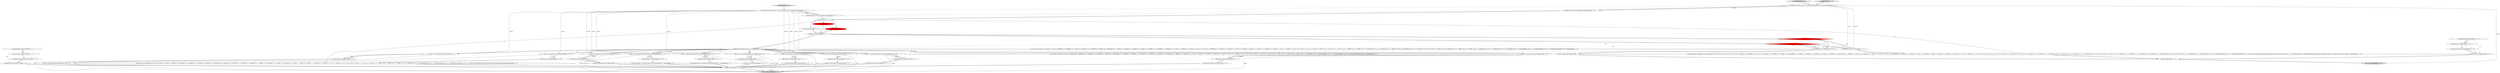 digraph {
62 [style = filled, label = "{setState(571)constant()}@@@26@@@['0', '0', '1']", fillcolor = white, shape = ellipse image = "AAA0AAABBB3BBB"];
13 [style = filled, label = "return _localctx@@@58@@@['1', '1', '0']", fillcolor = lightgray, shape = ellipse image = "AAA0AAABBB1BBB"];
40 [style = filled, label = "_localctx = new StarContext(_localctx)@@@38@@@['0', '0', '1']", fillcolor = white, shape = ellipse image = "AAA0AAABBB3BBB"];
60 [style = filled, label = "enterRule(_localctx,56,RULE_primaryExpression)@@@4@@@['0', '0', '1']", fillcolor = white, shape = ellipse image = "AAA0AAABBB3BBB"];
53 [style = filled, label = "_localctx = new ParenthesizedExpressionContext(_localctx)@@@87@@@['0', '0', '1']", fillcolor = white, shape = ellipse image = "AAA0AAABBB3BBB"];
45 [style = filled, label = "{setState(584)identifier()}@@@75@@@['0', '0', '1']", fillcolor = white, shape = ellipse image = "AAA0AAABBB3BBB"];
54 [style = filled, label = "enterOuterAlt(_localctx,10)@@@88@@@['0', '0', '1']", fillcolor = white, shape = ellipse image = "AAA0AAABBB3BBB"];
22 [style = filled, label = "primaryExpression['0', '0', '1']", fillcolor = lightgray, shape = diamond image = "AAA0AAABBB3BBB"];
14 [style = filled, label = "_errHandler.reportError(this,re)@@@52@@@['1', '1', '0']", fillcolor = white, shape = ellipse image = "AAA0AAABBB1BBB"];
23 [style = filled, label = "enterOuterAlt(_localctx,9)@@@81@@@['0', '0', '1']", fillcolor = white, shape = ellipse image = "AAA0AAABBB3BBB"];
5 [style = filled, label = "enterOuterAlt(_localctx,1)@@@10@@@['1', '1', '0']", fillcolor = white, shape = ellipse image = "AAA0AAABBB1BBB"];
21 [style = filled, label = "enterOuterAlt(_localctx,8)@@@74@@@['0', '0', '1']", fillcolor = white, shape = ellipse image = "AAA0AAABBB3BBB"];
8 [style = filled, label = "_errHandler.recover(this,re)@@@53@@@['1', '1', '0']", fillcolor = white, shape = ellipse image = "AAA0AAABBB1BBB"];
25 [style = filled, label = "{setState(586)match(T__0)setState(587)expression()setState(588)match(T__1)}@@@89@@@['0', '0', '1']", fillcolor = white, shape = ellipse image = "AAA0AAABBB3BBB"];
32 [style = filled, label = "_localctx.exception = re@@@101@@@['0', '0', '1']", fillcolor = white, shape = ellipse image = "AAA0AAABBB3BBB"];
34 [style = filled, label = "{exitRule()}@@@105@@@['0', '0', '1']", fillcolor = white, shape = ellipse image = "AAA0AAABBB3BBB"];
35 [style = filled, label = "enterOuterAlt(_localctx,7)@@@63@@@['0', '0', '1']", fillcolor = white, shape = ellipse image = "AAA0AAABBB3BBB"];
38 [style = filled, label = "return _localctx@@@108@@@['0', '0', '1']", fillcolor = lightgray, shape = ellipse image = "AAA0AAABBB3BBB"];
43 [style = filled, label = "_localctx = new ConstantDefaultContext(_localctx)@@@24@@@['0', '0', '1']", fillcolor = white, shape = ellipse image = "AAA0AAABBB3BBB"];
41 [style = filled, label = "getInterpreter().adaptivePredict(_input,82,_ctx)@@@9@@@['0', '0', '1']", fillcolor = white, shape = diamond image = "AAA0AAABBB3BBB"];
48 [style = filled, label = "_localctx = new StarContext(_localctx)@@@31@@@['0', '0', '1']", fillcolor = white, shape = ellipse image = "AAA0AAABBB3BBB"];
37 [style = filled, label = "enterOuterAlt(_localctx,1)@@@11@@@['0', '0', '1']", fillcolor = white, shape = ellipse image = "AAA0AAABBB3BBB"];
59 [style = filled, label = "enterOuterAlt(_localctx,3)@@@25@@@['0', '0', '1']", fillcolor = white, shape = ellipse image = "AAA0AAABBB3BBB"];
58 [style = filled, label = "_localctx = new FunctionContext(_localctx)@@@55@@@['0', '0', '1']", fillcolor = white, shape = ellipse image = "AAA0AAABBB3BBB"];
7 [style = filled, label = "{setState(315)expression()}@@@43@@@['1', '1', '0']", fillcolor = white, shape = ellipse image = "AAA0AAABBB1BBB"];
51 [style = filled, label = "enterOuterAlt(_localctx,5)@@@39@@@['0', '0', '1']", fillcolor = white, shape = ellipse image = "AAA0AAABBB3BBB"];
33 [style = filled, label = "(((_la) & ~0x3f) == 0 && ((1L << _la) & ((1L << ANALYZE) | (1L << ANALYZED) | (1L << CATALOGS) | (1L << COLUMNS) | (1L << DEBUG) | (1L << EXECUTABLE) | (1L << EXPLAIN) | (1L << FORMAT) | (1L << FUNCTIONS) | (1L << GRAPHVIZ) | (1L << MAPPED) | (1L << OPTIMIZED) | (1L << PARSED) | (1L << PHYSICAL) | (1L << PLAN) | (1L << RLIKE) | (1L << QUERY) | (1L << SCHEMAS) | (1L << SHOW) | (1L << SYS) | (1L << TABLES))) != 0) || ((((_la - 64)) & ~0x3f) == 0 && ((1L << (_la - 64)) & ((1L << (TEXT - 64)) | (1L << (TYPE - 64)) | (1L << (TYPES - 64)) | (1L << (VERIFY - 64)) | (1L << (IDENTIFIER - 64)) | (1L << (DIGIT_IDENTIFIER - 64)) | (1L << (QUOTED_IDENTIFIER - 64)) | (1L << (BACKQUOTED_IDENTIFIER - 64)))) != 0)@@@43@@@['0', '0', '1']", fillcolor = white, shape = diamond image = "AAA0AAABBB3BBB"];
42 [style = filled, label = "enterOuterAlt(_localctx,6)@@@56@@@['0', '0', '1']", fillcolor = white, shape = ellipse image = "AAA0AAABBB3BBB"];
16 [style = filled, label = "enterRule(_localctx,24,RULE_groupingExpressions)@@@4@@@['1', '1', '0']", fillcolor = white, shape = ellipse image = "AAA0AAABBB1BBB"];
1 [style = filled, label = "getInterpreter().adaptivePredict(_input,41,_ctx)@@@9@@@['1', '0', '0']", fillcolor = red, shape = diamond image = "AAA1AAABBB1BBB"];
56 [style = filled, label = "PrimaryExpressionContext _localctx = new PrimaryExpressionContext(_ctx,getState())@@@3@@@['0', '0', '1']", fillcolor = white, shape = ellipse image = "AAA0AAABBB3BBB"];
3 [style = filled, label = "_errHandler.sync(this)@@@8@@@['1', '1', '1']", fillcolor = white, shape = ellipse image = "AAA0AAABBB1BBB"];
52 [style = filled, label = "{setState(585)qualifiedName()}@@@82@@@['0', '0', '1']", fillcolor = white, shape = ellipse image = "AAA0AAABBB3BBB"];
27 [style = filled, label = "{setState(579)functionExpression()}@@@57@@@['0', '0', '1']", fillcolor = white, shape = ellipse image = "AAA0AAABBB3BBB"];
36 [style = filled, label = "_errHandler.recover(this,re)@@@103@@@['0', '0', '1']", fillcolor = white, shape = ellipse image = "AAA0AAABBB3BBB"];
39 [style = filled, label = "_localctx = new CastContext(_localctx)@@@10@@@['0', '0', '1']", fillcolor = white, shape = ellipse image = "AAA0AAABBB3BBB"];
61 [style = filled, label = "{setState(569)castExpression()}@@@12@@@['0', '0', '1']", fillcolor = white, shape = ellipse image = "AAA0AAABBB3BBB"];
2 [style = filled, label = "(((_la) & ~0x3f) == 0 && ((1L << _la) & ((1L << T__0) | (1L << ANALYZE) | (1L << ANALYZED) | (1L << CAST) | (1L << CATALOGS) | (1L << COLUMNS) | (1L << DEBUG) | (1L << EXECUTABLE) | (1L << EXISTS) | (1L << EXPLAIN) | (1L << EXTRACT) | (1L << FALSE) | (1L << FORMAT) | (1L << FUNCTIONS) | (1L << GRAPHVIZ) | (1L << LEFT) | (1L << MAPPED) | (1L << MATCH) | (1L << NOT) | (1L << NULL) | (1L << OPTIMIZED) | (1L << PARSED) | (1L << PHYSICAL) | (1L << PLAN) | (1L << RIGHT) | (1L << RLIKE) | (1L << QUERY) | (1L << SCHEMAS) | (1L << SHOW) | (1L << SYS) | (1L << TABLES))) != 0) || ((((_la - 64)) & ~0x3f) == 0 && ((1L << (_la - 64)) & ((1L << (TEXT - 64)) | (1L << (TRUE - 64)) | (1L << (TYPE - 64)) | (1L << (TYPES - 64)) | (1L << (VERIFY - 64)) | (1L << (FUNCTION_ESC - 64)) | (1L << (DATE_ESC - 64)) | (1L << (TIME_ESC - 64)) | (1L << (TIMESTAMP_ESC - 64)) | (1L << (GUID_ESC - 64)) | (1L << (PLUS - 64)) | (1L << (MINUS - 64)) | (1L << (ASTERISK - 64)) | (1L << (PARAM - 64)) | (1L << (STRING - 64)) | (1L << (INTEGER_VALUE - 64)) | (1L << (DECIMAL_VALUE - 64)) | (1L << (IDENTIFIER - 64)) | (1L << (DIGIT_IDENTIFIER - 64)) | (1L << (QUOTED_IDENTIFIER - 64)) | (1L << (BACKQUOTED_IDENTIFIER - 64)))) != 0)@@@16@@@['1', '1', '0']", fillcolor = white, shape = diamond image = "AAA0AAABBB1BBB"];
28 [style = filled, label = "enterOuterAlt(_localctx,4)@@@32@@@['0', '0', '1']", fillcolor = white, shape = ellipse image = "AAA0AAABBB3BBB"];
9 [style = filled, label = "GroupingExpressionsContext _localctx = new GroupingExpressionsContext(_ctx,getState())@@@3@@@['1', '1', '0']", fillcolor = white, shape = ellipse image = "AAA0AAABBB1BBB"];
49 [style = filled, label = "{setState(570)extractExpression()}@@@19@@@['0', '0', '1']", fillcolor = white, shape = ellipse image = "AAA0AAABBB3BBB"];
24 [style = filled, label = "_localctx = new SubqueryExpressionContext(_localctx)@@@62@@@['0', '0', '1']", fillcolor = white, shape = ellipse image = "AAA0AAABBB3BBB"];
17 [style = filled, label = "groupingExpressions['1', '0', '0']", fillcolor = lightgray, shape = diamond image = "AAA0AAABBB1BBB"];
47 [style = filled, label = "setState(590)@@@7@@@['0', '0', '1']", fillcolor = white, shape = ellipse image = "AAA0AAABBB3BBB"];
19 [style = filled, label = "groupingExpressions['0', '1', '0']", fillcolor = lightgray, shape = diamond image = "AAA0AAABBB2BBB"];
4 [style = filled, label = "enterOuterAlt(_localctx,2)@@@42@@@['1', '1', '0']", fillcolor = white, shape = ellipse image = "AAA0AAABBB1BBB"];
26 [style = filled, label = "{setState(572)match(ASTERISK)}@@@33@@@['0', '0', '1']", fillcolor = white, shape = ellipse image = "AAA0AAABBB3BBB"];
30 [style = filled, label = "_localctx = new DereferenceContext(_localctx)@@@80@@@['0', '0', '1']", fillcolor = white, shape = ellipse image = "AAA0AAABBB3BBB"];
10 [style = filled, label = "_localctx.exception = re@@@51@@@['1', '1', '0']", fillcolor = white, shape = ellipse image = "AAA0AAABBB1BBB"];
50 [style = filled, label = "RecognitionException re@@@100@@@['0', '0', '1']", fillcolor = white, shape = diamond image = "AAA0AAABBB3BBB"];
0 [style = filled, label = "int _la@@@5@@@['1', '1', '1']", fillcolor = white, shape = ellipse image = "AAA0AAABBB1BBB"];
12 [style = filled, label = "setState(323)@@@7@@@['1', '0', '0']", fillcolor = red, shape = ellipse image = "AAA1AAABBB1BBB"];
46 [style = filled, label = "{setState(576)_la = _input.LA(1)if ((((_la) & ~0x3f) == 0 && ((1L << _la) & ((1L << ANALYZE) | (1L << ANALYZED) | (1L << CATALOGS) | (1L << COLUMNS) | (1L << DEBUG) | (1L << EXECUTABLE) | (1L << EXPLAIN) | (1L << FORMAT) | (1L << FUNCTIONS) | (1L << GRAPHVIZ) | (1L << MAPPED) | (1L << OPTIMIZED) | (1L << PARSED) | (1L << PHYSICAL) | (1L << PLAN) | (1L << RLIKE) | (1L << QUERY) | (1L << SCHEMAS) | (1L << SHOW) | (1L << SYS) | (1L << TABLES))) != 0) || ((((_la - 64)) & ~0x3f) == 0 && ((1L << (_la - 64)) & ((1L << (TEXT - 64)) | (1L << (TYPE - 64)) | (1L << (TYPES - 64)) | (1L << (VERIFY - 64)) | (1L << (IDENTIFIER - 64)) | (1L << (DIGIT_IDENTIFIER - 64)) | (1L << (QUOTED_IDENTIFIER - 64)) | (1L << (BACKQUOTED_IDENTIFIER - 64)))) != 0)) {{setState(573)qualifiedName()setState(574)match(DOT)}}setState(578)match(ASTERISK)}@@@40@@@['0', '0', '1']", fillcolor = white, shape = ellipse image = "AAA0AAABBB3BBB"];
57 [style = filled, label = "_localctx = new ExtractContext(_localctx)@@@17@@@['0', '0', '1']", fillcolor = white, shape = ellipse image = "AAA0AAABBB3BBB"];
11 [style = filled, label = "{setState(303)match(T__0)setState(312)_la = _input.LA(1)if ((((_la) & ~0x3f) == 0 && ((1L << _la) & ((1L << T__0) | (1L << ANALYZE) | (1L << ANALYZED) | (1L << CAST) | (1L << CATALOGS) | (1L << COLUMNS) | (1L << DEBUG) | (1L << EXECUTABLE) | (1L << EXISTS) | (1L << EXPLAIN) | (1L << EXTRACT) | (1L << FALSE) | (1L << FORMAT) | (1L << FUNCTIONS) | (1L << GRAPHVIZ) | (1L << LEFT) | (1L << MAPPED) | (1L << MATCH) | (1L << NOT) | (1L << NULL) | (1L << OPTIMIZED) | (1L << PARSED) | (1L << PHYSICAL) | (1L << PLAN) | (1L << RIGHT) | (1L << RLIKE) | (1L << QUERY) | (1L << SCHEMAS) | (1L << SHOW) | (1L << SYS) | (1L << TABLES))) != 0) || ((((_la - 64)) & ~0x3f) == 0 && ((1L << (_la - 64)) & ((1L << (TEXT - 64)) | (1L << (TRUE - 64)) | (1L << (TYPE - 64)) | (1L << (TYPES - 64)) | (1L << (VERIFY - 64)) | (1L << (FUNCTION_ESC - 64)) | (1L << (DATE_ESC - 64)) | (1L << (TIME_ESC - 64)) | (1L << (TIMESTAMP_ESC - 64)) | (1L << (GUID_ESC - 64)) | (1L << (PLUS - 64)) | (1L << (MINUS - 64)) | (1L << (ASTERISK - 64)) | (1L << (PARAM - 64)) | (1L << (STRING - 64)) | (1L << (INTEGER_VALUE - 64)) | (1L << (DECIMAL_VALUE - 64)) | (1L << (IDENTIFIER - 64)) | (1L << (DIGIT_IDENTIFIER - 64)) | (1L << (QUOTED_IDENTIFIER - 64)) | (1L << (BACKQUOTED_IDENTIFIER - 64)))) != 0)) {{setState(304)expression()setState(309)_errHandler.sync(this)_la = _input.LA(1)while (_la == T__2) {{{setState(305)match(T__2)setState(306)expression()}}setState(311)_errHandler.sync(this)_la = _input.LA(1)}}}setState(314)match(T__1)}@@@11@@@['1', '1', '0']", fillcolor = white, shape = ellipse image = "AAA0AAABBB1BBB"];
55 [style = filled, label = "_errHandler.reportError(this,re)@@@102@@@['0', '0', '1']", fillcolor = white, shape = ellipse image = "AAA0AAABBB3BBB"];
18 [style = filled, label = "getInterpreter().adaptivePredict(_input,37,_ctx)@@@9@@@['0', '1', '0']", fillcolor = red, shape = diamond image = "AAA1AAABBB2BBB"];
6 [style = filled, label = "RecognitionException re@@@50@@@['1', '1', '0']", fillcolor = white, shape = diamond image = "AAA0AAABBB1BBB"];
44 [style = filled, label = "{setState(580)match(T__0)setState(581)query()setState(582)match(T__1)}@@@64@@@['0', '0', '1']", fillcolor = white, shape = ellipse image = "AAA0AAABBB3BBB"];
31 [style = filled, label = "enterOuterAlt(_localctx,2)@@@18@@@['0', '0', '1']", fillcolor = white, shape = ellipse image = "AAA0AAABBB3BBB"];
20 [style = filled, label = "setState(316)@@@7@@@['0', '1', '0']", fillcolor = red, shape = ellipse image = "AAA1AAABBB2BBB"];
29 [style = filled, label = "_localctx = new ColumnReferenceContext(_localctx)@@@73@@@['0', '0', '1']", fillcolor = white, shape = ellipse image = "AAA0AAABBB3BBB"];
15 [style = filled, label = "{exitRule()}@@@55@@@['1', '1', '0']", fillcolor = white, shape = ellipse image = "AAA0AAABBB1BBB"];
1->5 [style = bold, label=""];
50->32 [style = bold, label=""];
56->40 [style = solid, label="_localctx"];
57->31 [style = bold, label=""];
16->0 [style = bold, label=""];
55->36 [style = bold, label=""];
46->34 [style = bold, label=""];
39->38 [style = solid, label="_localctx"];
30->23 [style = solid, label="_localctx"];
56->60 [style = solid, label="_localctx"];
56->29 [style = solid, label="_localctx"];
58->42 [style = solid, label="_localctx"];
0->11 [style = solid, label="_la"];
25->34 [style = bold, label=""];
56->30 [style = solid, label="_localctx"];
17->9 [style = bold, label=""];
26->34 [style = bold, label=""];
59->62 [style = bold, label=""];
1->18 [style = dashed, label="0"];
53->54 [style = bold, label=""];
56->39 [style = solid, label="_localctx"];
9->16 [style = bold, label=""];
3->18 [style = bold, label=""];
41->48 [style = bold, label=""];
9->4 [style = solid, label="_localctx"];
41->29 [style = dotted, label="true"];
41->40 [style = dotted, label="true"];
19->9 [style = bold, label=""];
41->58 [style = dotted, label="true"];
23->52 [style = bold, label=""];
58->38 [style = solid, label="_localctx"];
9->56 [style = dashed, label="0"];
41->43 [style = dotted, label="true"];
41->51 [style = dotted, label="true"];
41->59 [style = dotted, label="true"];
41->42 [style = dotted, label="true"];
41->33 [style = dotted, label="true"];
41->58 [style = bold, label=""];
41->21 [style = dotted, label="true"];
50->55 [style = dotted, label="true"];
60->0 [style = bold, label=""];
1->4 [style = bold, label=""];
15->13 [style = bold, label=""];
12->20 [style = dashed, label="0"];
35->44 [style = bold, label=""];
29->21 [style = solid, label="_localctx"];
10->14 [style = bold, label=""];
40->51 [style = bold, label=""];
41->28 [style = dotted, label="true"];
41->24 [style = dotted, label="true"];
5->39 [style = dashed, label="0"];
20->3 [style = bold, label=""];
1->4 [style = dotted, label="true"];
50->36 [style = dotted, label="true"];
41->54 [style = dotted, label="true"];
37->61 [style = bold, label=""];
30->38 [style = solid, label="_localctx"];
41->53 [style = bold, label=""];
21->45 [style = bold, label=""];
41->48 [style = dotted, label="true"];
41->30 [style = bold, label=""];
54->25 [style = bold, label=""];
6->14 [style = dotted, label="true"];
53->54 [style = solid, label="_localctx"];
18->4 [style = bold, label=""];
41->53 [style = dotted, label="true"];
9->13 [style = solid, label="_localctx"];
56->48 [style = solid, label="_localctx"];
41->23 [style = dotted, label="true"];
12->47 [style = dashed, label="0"];
44->34 [style = bold, label=""];
58->42 [style = bold, label=""];
41->57 [style = dotted, label="true"];
0->20 [style = bold, label=""];
5->11 [style = bold, label=""];
14->8 [style = bold, label=""];
18->5 [style = dotted, label="true"];
48->38 [style = solid, label="_localctx"];
34->38 [style = bold, label=""];
48->28 [style = bold, label=""];
41->43 [style = bold, label=""];
24->38 [style = solid, label="_localctx"];
39->37 [style = bold, label=""];
41->30 [style = dotted, label="true"];
43->59 [style = bold, label=""];
9->5 [style = solid, label="_localctx"];
8->15 [style = bold, label=""];
47->3 [style = bold, label=""];
3->1 [style = bold, label=""];
41->35 [style = dotted, label="true"];
56->60 [style = bold, label=""];
0->12 [style = bold, label=""];
39->37 [style = solid, label="_localctx"];
28->26 [style = bold, label=""];
31->49 [style = bold, label=""];
41->37 [style = dotted, label="true"];
56->53 [style = solid, label="_localctx"];
29->21 [style = bold, label=""];
4->7 [style = bold, label=""];
6->10 [style = dotted, label="true"];
24->35 [style = solid, label="_localctx"];
61->34 [style = bold, label=""];
27->34 [style = bold, label=""];
40->51 [style = solid, label="_localctx"];
41->40 [style = bold, label=""];
53->38 [style = solid, label="_localctx"];
6->8 [style = dotted, label="true"];
6->10 [style = bold, label=""];
3->41 [style = bold, label=""];
16->60 [style = dashed, label="0"];
62->34 [style = bold, label=""];
7->15 [style = bold, label=""];
42->27 [style = bold, label=""];
57->31 [style = solid, label="_localctx"];
12->3 [style = bold, label=""];
56->24 [style = solid, label="_localctx"];
36->34 [style = bold, label=""];
43->38 [style = solid, label="_localctx"];
18->2 [style = dotted, label="true"];
41->31 [style = dotted, label="true"];
56->58 [style = solid, label="_localctx"];
57->38 [style = solid, label="_localctx"];
22->56 [style = bold, label=""];
41->24 [style = bold, label=""];
24->35 [style = bold, label=""];
29->38 [style = solid, label="_localctx"];
41->29 [style = bold, label=""];
0->46 [style = solid, label="_la"];
30->23 [style = bold, label=""];
56->57 [style = solid, label="_localctx"];
56->43 [style = solid, label="_localctx"];
48->28 [style = solid, label="_localctx"];
41->39 [style = dotted, label="true"];
9->16 [style = solid, label="_localctx"];
52->34 [style = bold, label=""];
1->41 [style = dashed, label="0"];
49->34 [style = bold, label=""];
41->57 [style = bold, label=""];
51->46 [style = bold, label=""];
11->15 [style = bold, label=""];
0->47 [style = bold, label=""];
32->55 [style = bold, label=""];
18->5 [style = bold, label=""];
50->32 [style = dotted, label="true"];
43->59 [style = solid, label="_localctx"];
40->38 [style = solid, label="_localctx"];
18->4 [style = dotted, label="true"];
4->29 [style = dashed, label="0"];
41->39 [style = bold, label=""];
1->2 [style = dotted, label="true"];
45->34 [style = bold, label=""];
1->5 [style = dotted, label="true"];
}
